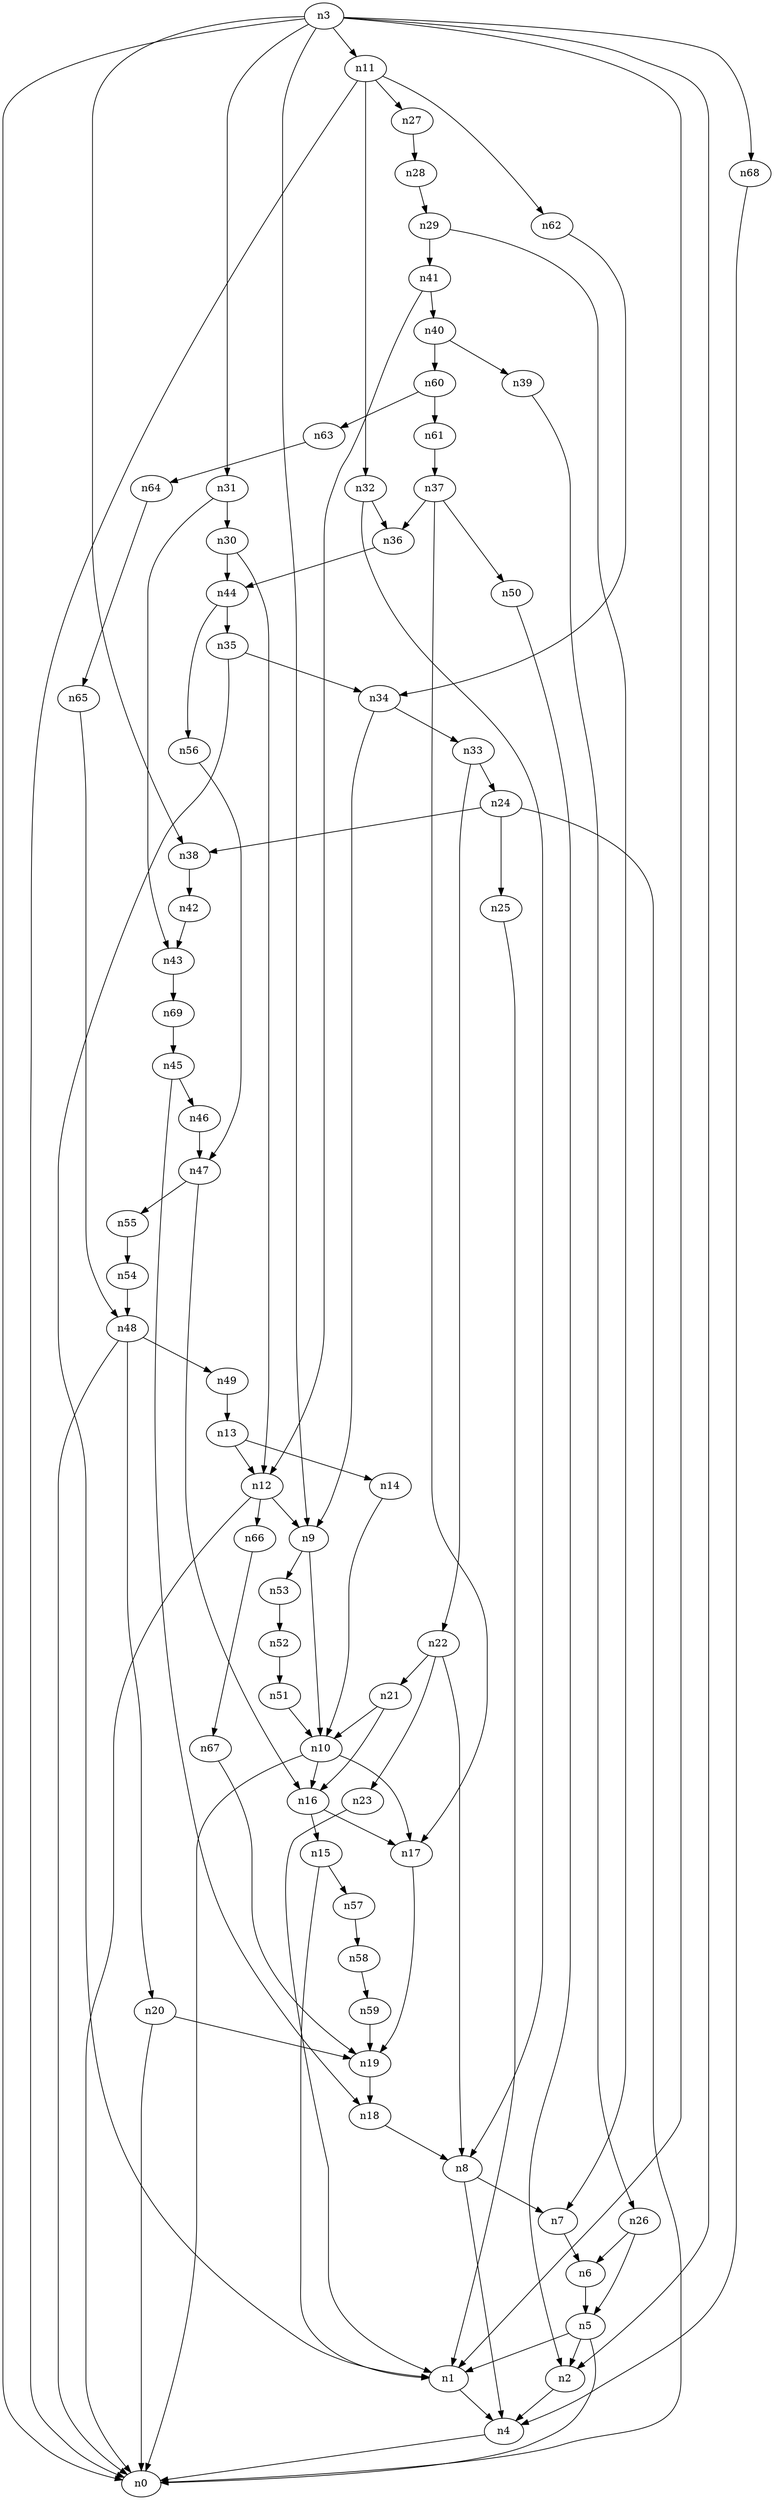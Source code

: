 digraph G {
	n1 -> n4	 [_graphml_id=e4];
	n2 -> n4	 [_graphml_id=e7];
	n3 -> n0	 [_graphml_id=e0];
	n3 -> n1	 [_graphml_id=e3];
	n3 -> n2	 [_graphml_id=e6];
	n3 -> n9	 [_graphml_id=e13];
	n3 -> n11	 [_graphml_id=e17];
	n3 -> n31	 [_graphml_id=e48];
	n3 -> n38	 [_graphml_id=e59];
	n3 -> n68	 [_graphml_id=e109];
	n4 -> n0	 [_graphml_id=e1];
	n5 -> n0	 [_graphml_id=e2];
	n5 -> n1	 [_graphml_id=e5];
	n5 -> n2	 [_graphml_id=e8];
	n6 -> n5	 [_graphml_id=e9];
	n7 -> n6	 [_graphml_id=e10];
	n8 -> n4	 [_graphml_id=e12];
	n8 -> n7	 [_graphml_id=e11];
	n9 -> n10	 [_graphml_id=e14];
	n9 -> n53	 [_graphml_id=e86];
	n10 -> n0	 [_graphml_id=e15];
	n10 -> n16	 [_graphml_id=e51];
	n10 -> n17	 [_graphml_id=e25];
	n11 -> n0	 [_graphml_id=e16];
	n11 -> n27	 [_graphml_id=e42];
	n11 -> n32	 [_graphml_id=e49];
	n11 -> n62	 [_graphml_id=e99];
	n12 -> n0	 [_graphml_id=e31];
	n12 -> n9	 [_graphml_id=e18];
	n12 -> n66	 [_graphml_id=e106];
	n13 -> n12	 [_graphml_id=e19];
	n13 -> n14	 [_graphml_id=e20];
	n14 -> n10	 [_graphml_id=e21];
	n15 -> n1	 [_graphml_id=e22];
	n15 -> n57	 [_graphml_id=e92];
	n16 -> n15	 [_graphml_id=e23];
	n16 -> n17	 [_graphml_id=e24];
	n17 -> n19	 [_graphml_id=e28];
	n18 -> n8	 [_graphml_id=e26];
	n19 -> n18	 [_graphml_id=e27];
	n20 -> n0	 [_graphml_id=e30];
	n20 -> n19	 [_graphml_id=e29];
	n21 -> n10	 [_graphml_id=e32];
	n21 -> n16	 [_graphml_id=e62];
	n22 -> n8	 [_graphml_id=e41];
	n22 -> n21	 [_graphml_id=e33];
	n22 -> n23	 [_graphml_id=e34];
	n23 -> n1	 [_graphml_id=e35];
	n24 -> n0	 [_graphml_id=e36];
	n24 -> n25	 [_graphml_id=e37];
	n24 -> n38	 [_graphml_id=e60];
	n25 -> n1	 [_graphml_id=e38];
	n26 -> n5	 [_graphml_id=e39];
	n26 -> n6	 [_graphml_id=e40];
	n27 -> n28	 [_graphml_id=e43];
	n28 -> n29	 [_graphml_id=e44];
	n29 -> n7	 [_graphml_id=e45];
	n29 -> n41	 [_graphml_id=e111];
	n30 -> n12	 [_graphml_id=e46];
	n30 -> n44	 [_graphml_id=e72];
	n31 -> n30	 [_graphml_id=e47];
	n31 -> n43	 [_graphml_id=e69];
	n32 -> n8	 [_graphml_id=e50];
	n32 -> n36	 [_graphml_id=e56];
	n33 -> n22	 [_graphml_id=e52];
	n33 -> n24	 [_graphml_id=e61];
	n34 -> n9	 [_graphml_id=e101];
	n34 -> n33	 [_graphml_id=e53];
	n35 -> n1	 [_graphml_id=e55];
	n35 -> n34	 [_graphml_id=e54];
	n36 -> n44	 [_graphml_id=e71];
	n37 -> n17	 [_graphml_id=e58];
	n37 -> n36	 [_graphml_id=e57];
	n37 -> n50	 [_graphml_id=e80];
	n38 -> n42	 [_graphml_id=e67];
	n39 -> n26	 [_graphml_id=e63];
	n40 -> n39	 [_graphml_id=e64];
	n40 -> n60	 [_graphml_id=e96];
	n41 -> n12	 [_graphml_id=e66];
	n41 -> n40	 [_graphml_id=e65];
	n42 -> n43	 [_graphml_id=e68];
	n43 -> n69	 [_graphml_id=e113];
	n44 -> n35	 [_graphml_id=e70];
	n44 -> n56	 [_graphml_id=e91];
	n45 -> n18	 [_graphml_id=e73];
	n45 -> n46	 [_graphml_id=e74];
	n46 -> n47	 [_graphml_id=e75];
	n47 -> n16	 [_graphml_id=e76];
	n47 -> n55	 [_graphml_id=e89];
	n48 -> n0	 [_graphml_id=e82];
	n48 -> n20	 [_graphml_id=e77];
	n48 -> n49	 [_graphml_id=e78];
	n49 -> n13	 [_graphml_id=e79];
	n50 -> n2	 [_graphml_id=e81];
	n51 -> n10	 [_graphml_id=e83];
	n52 -> n51	 [_graphml_id=e84];
	n53 -> n52	 [_graphml_id=e85];
	n54 -> n48	 [_graphml_id=e87];
	n55 -> n54	 [_graphml_id=e88];
	n56 -> n47	 [_graphml_id=e90];
	n57 -> n58	 [_graphml_id=e93];
	n58 -> n59	 [_graphml_id=e94];
	n59 -> n19	 [_graphml_id=e95];
	n60 -> n61	 [_graphml_id=e97];
	n60 -> n63	 [_graphml_id=e102];
	n61 -> n37	 [_graphml_id=e98];
	n62 -> n34	 [_graphml_id=e100];
	n63 -> n64	 [_graphml_id=e103];
	n64 -> n65	 [_graphml_id=e104];
	n65 -> n48	 [_graphml_id=e105];
	n66 -> n67	 [_graphml_id=e107];
	n67 -> n19	 [_graphml_id=e108];
	n68 -> n4	 [_graphml_id=e110];
	n69 -> n45	 [_graphml_id=e112];
}
